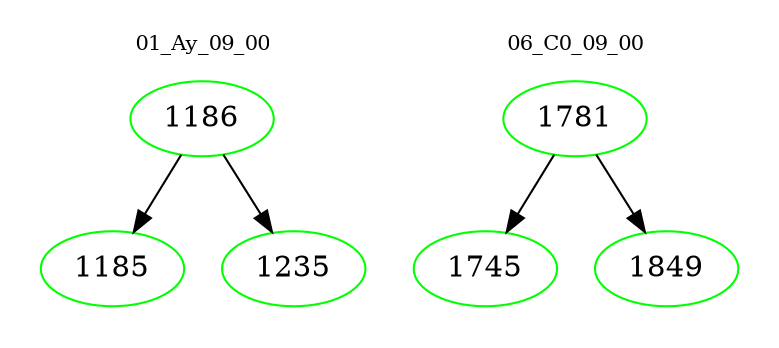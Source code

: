 digraph{
subgraph cluster_0 {
color = white
label = "01_Ay_09_00";
fontsize=10;
T0_1186 [label="1186", color="green"]
T0_1186 -> T0_1185 [color="black"]
T0_1185 [label="1185", color="green"]
T0_1186 -> T0_1235 [color="black"]
T0_1235 [label="1235", color="green"]
}
subgraph cluster_1 {
color = white
label = "06_C0_09_00";
fontsize=10;
T1_1781 [label="1781", color="green"]
T1_1781 -> T1_1745 [color="black"]
T1_1745 [label="1745", color="green"]
T1_1781 -> T1_1849 [color="black"]
T1_1849 [label="1849", color="green"]
}
}
